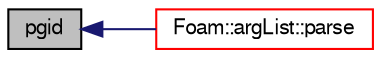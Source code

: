 digraph "pgid"
{
  bgcolor="transparent";
  edge [fontname="FreeSans",fontsize="10",labelfontname="FreeSans",labelfontsize="10"];
  node [fontname="FreeSans",fontsize="10",shape=record];
  rankdir="LR";
  Node80556 [label="pgid",height=0.2,width=0.4,color="black", fillcolor="grey75", style="filled", fontcolor="black"];
  Node80556 -> Node80557 [dir="back",color="midnightblue",fontsize="10",style="solid",fontname="FreeSans"];
  Node80557 [label="Foam::argList::parse",height=0.2,width=0.4,color="red",URL="$a26662.html#a00aad68f835a5c0bcb8920505bb0bd10",tooltip="Parse. "];
}
